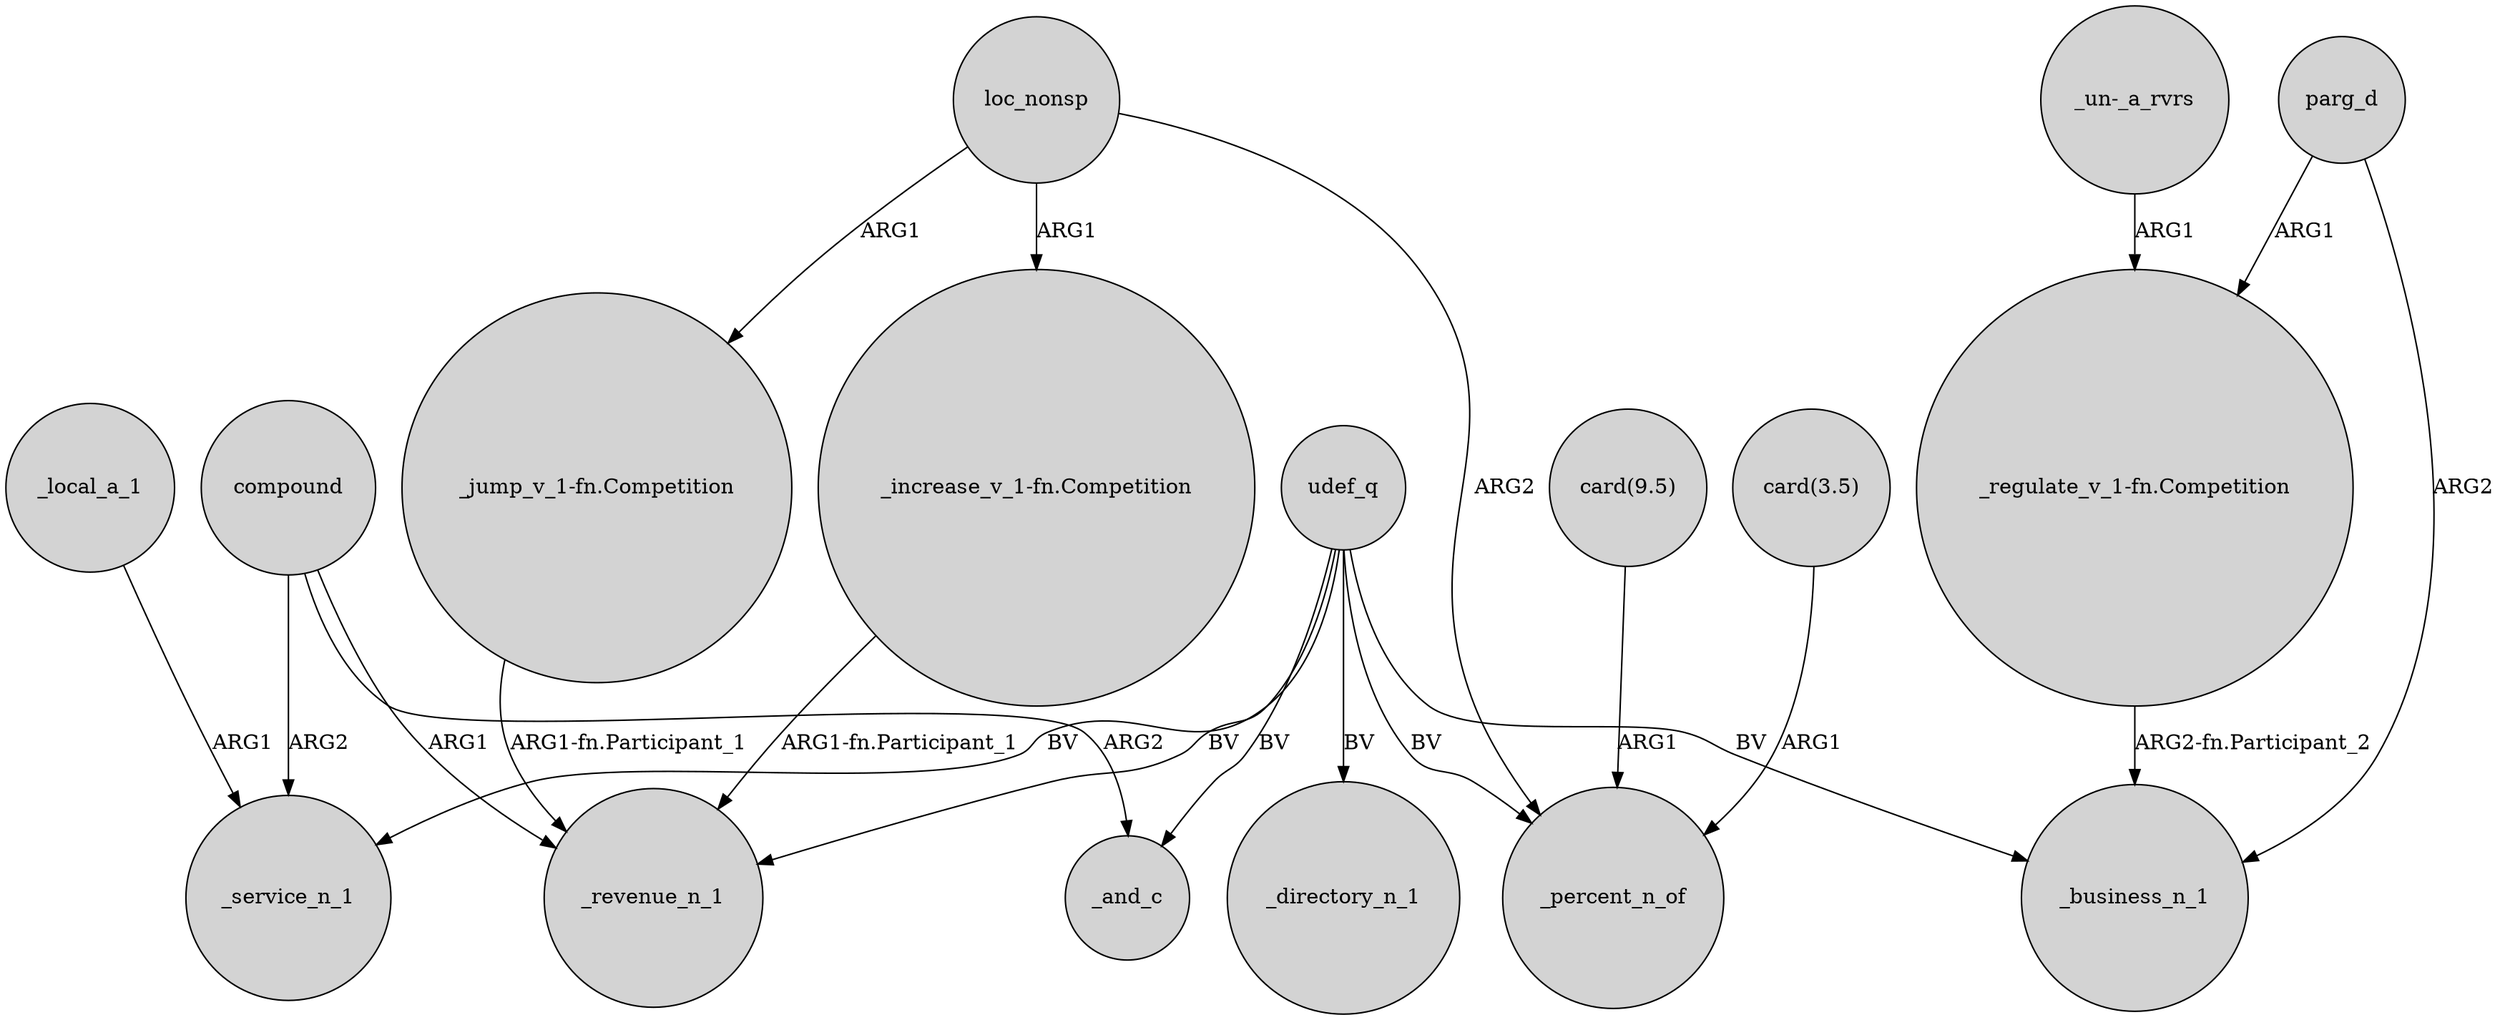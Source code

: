 digraph {
	node [shape=circle style=filled]
	udef_q -> _service_n_1 [label=BV]
	loc_nonsp -> "_jump_v_1-fn.Competition" [label=ARG1]
	compound -> _service_n_1 [label=ARG2]
	"_increase_v_1-fn.Competition" -> _revenue_n_1 [label="ARG1-fn.Participant_1"]
	parg_d -> _business_n_1 [label=ARG2]
	udef_q -> _and_c [label=BV]
	udef_q -> _business_n_1 [label=BV]
	compound -> _and_c [label=ARG2]
	udef_q -> _revenue_n_1 [label=BV]
	"_jump_v_1-fn.Competition" -> _revenue_n_1 [label="ARG1-fn.Participant_1"]
	"_un-_a_rvrs" -> "_regulate_v_1-fn.Competition" [label=ARG1]
	_local_a_1 -> _service_n_1 [label=ARG1]
	loc_nonsp -> "_increase_v_1-fn.Competition" [label=ARG1]
	parg_d -> "_regulate_v_1-fn.Competition" [label=ARG1]
	udef_q -> _percent_n_of [label=BV]
	"card(9.5)" -> _percent_n_of [label=ARG1]
	"card(3.5)" -> _percent_n_of [label=ARG1]
	"_regulate_v_1-fn.Competition" -> _business_n_1 [label="ARG2-fn.Participant_2"]
	compound -> _revenue_n_1 [label=ARG1]
	udef_q -> _directory_n_1 [label=BV]
	loc_nonsp -> _percent_n_of [label=ARG2]
}
